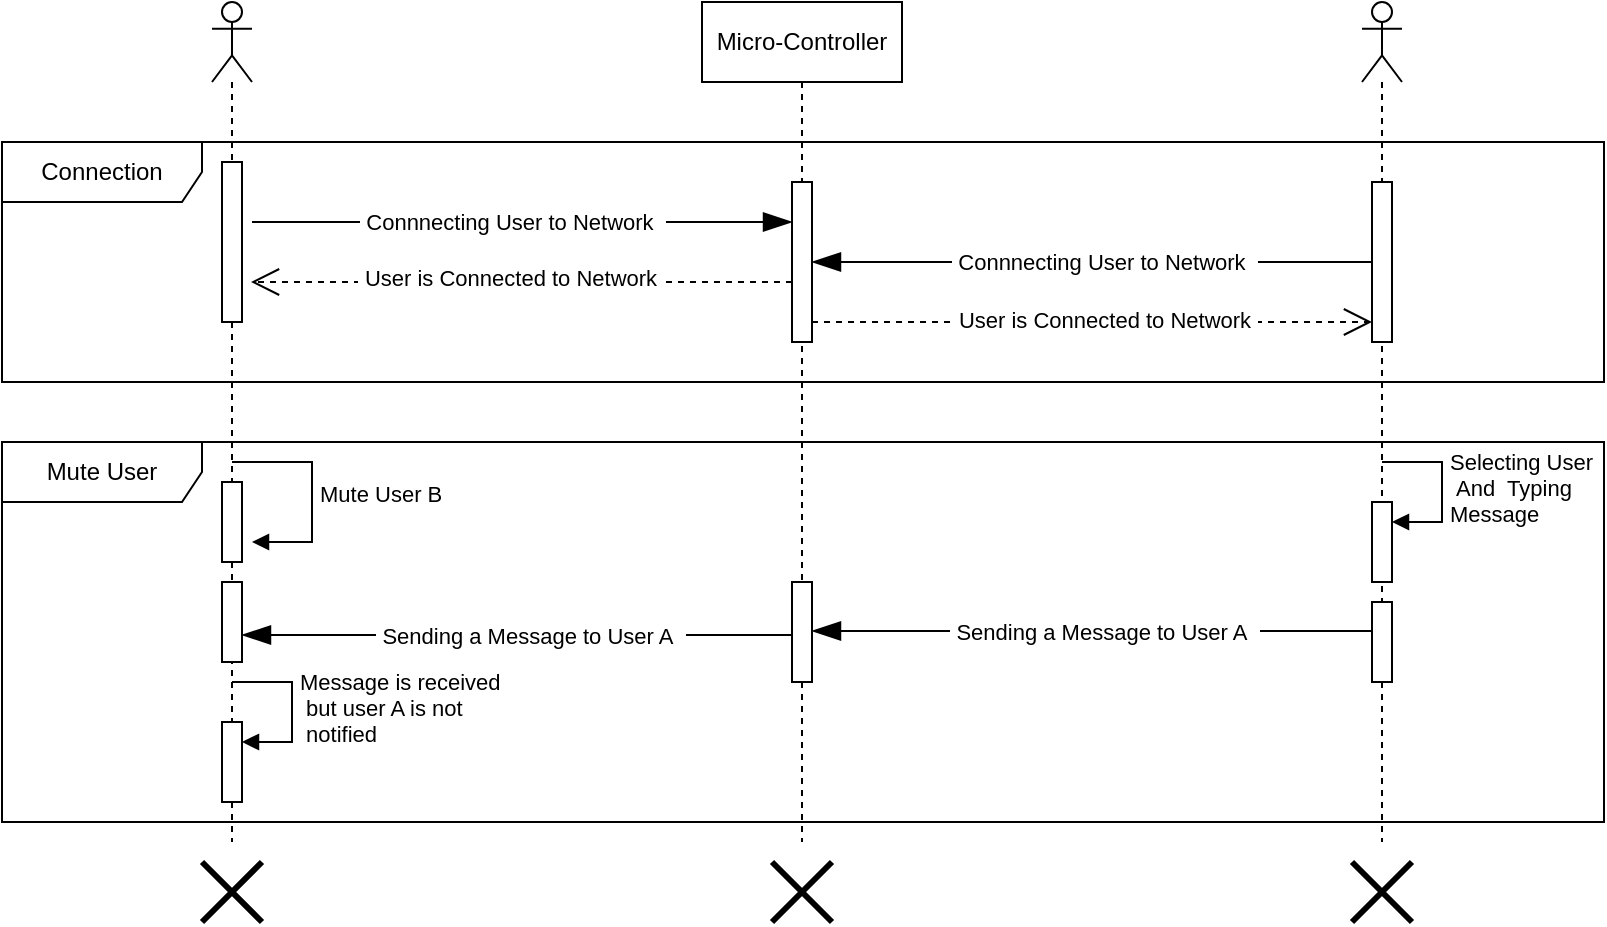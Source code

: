 <mxfile version="22.0.6" type="device">
  <diagram name="Page-1" id="2YBvvXClWsGukQMizWep">
    <mxGraphModel dx="1434" dy="800" grid="1" gridSize="10" guides="1" tooltips="1" connect="1" arrows="1" fold="1" page="1" pageScale="1" pageWidth="850" pageHeight="1100" math="0" shadow="0">
      <root>
        <mxCell id="0" />
        <mxCell id="1" parent="0" />
        <mxCell id="bUbZ-e89j6tAC8CVxlZ--16" value="Micro-Controller" style="shape=umlLifeline;perimeter=lifelinePerimeter;whiteSpace=wrap;html=1;container=1;dropTarget=0;collapsible=0;recursiveResize=0;outlineConnect=0;portConstraint=eastwest;newEdgeStyle={&quot;edgeStyle&quot;:&quot;elbowEdgeStyle&quot;,&quot;elbow&quot;:&quot;vertical&quot;,&quot;curved&quot;:0,&quot;rounded&quot;:0};" parent="1" vertex="1">
          <mxGeometry x="375" y="80" width="100" height="420" as="geometry" />
        </mxCell>
        <mxCell id="bUbZ-e89j6tAC8CVxlZ--27" value="" style="shape=umlLifeline;perimeter=lifelinePerimeter;whiteSpace=wrap;html=1;container=1;dropTarget=0;collapsible=0;recursiveResize=0;outlineConnect=0;portConstraint=eastwest;newEdgeStyle={&quot;curved&quot;:0,&quot;rounded&quot;:0};participant=umlActor;" parent="1" vertex="1">
          <mxGeometry x="130" y="80" width="20" height="420" as="geometry" />
        </mxCell>
        <mxCell id="0u1kKGDJF54m8RZjEG2Y-16" value="" style="html=1;points=[[0,0,0,0,5],[0,1,0,0,-5],[1,0,0,0,5],[1,1,0,0,-5]];perimeter=orthogonalPerimeter;outlineConnect=0;targetShapes=umlLifeline;portConstraint=eastwest;newEdgeStyle={&quot;curved&quot;:0,&quot;rounded&quot;:0};" parent="bUbZ-e89j6tAC8CVxlZ--27" vertex="1">
          <mxGeometry x="5" y="80" width="10" height="80" as="geometry" />
        </mxCell>
        <mxCell id="0u1kKGDJF54m8RZjEG2Y-50" value="" style="html=1;points=[[0,0,0,0,5],[0,1,0,0,-5],[1,0,0,0,5],[1,1,0,0,-5]];perimeter=orthogonalPerimeter;outlineConnect=0;targetShapes=umlLifeline;portConstraint=eastwest;newEdgeStyle={&quot;curved&quot;:0,&quot;rounded&quot;:0};" parent="bUbZ-e89j6tAC8CVxlZ--27" vertex="1">
          <mxGeometry x="5" y="240" width="10" height="40" as="geometry" />
        </mxCell>
        <mxCell id="Ur5XrVrVseQt80Zj_p8K-10" value="" style="html=1;points=[[0,0,0,0,5],[0,1,0,0,-5],[1,0,0,0,5],[1,1,0,0,-5]];perimeter=orthogonalPerimeter;outlineConnect=0;targetShapes=umlLifeline;portConstraint=eastwest;newEdgeStyle={&quot;curved&quot;:0,&quot;rounded&quot;:0};" parent="bUbZ-e89j6tAC8CVxlZ--27" vertex="1">
          <mxGeometry x="5" y="290" width="10" height="40" as="geometry" />
        </mxCell>
        <mxCell id="r_34pcVhkc14kYknheby-22" value="" style="html=1;points=[[0,0,0,0,5],[0,1,0,0,-5],[1,0,0,0,5],[1,1,0,0,-5]];perimeter=orthogonalPerimeter;outlineConnect=0;targetShapes=umlLifeline;portConstraint=eastwest;newEdgeStyle={&quot;curved&quot;:0,&quot;rounded&quot;:0};" vertex="1" parent="bUbZ-e89j6tAC8CVxlZ--27">
          <mxGeometry x="5" y="360" width="10" height="40" as="geometry" />
        </mxCell>
        <mxCell id="r_34pcVhkc14kYknheby-23" value="Message is received&lt;br&gt;&amp;nbsp;but user A is not&lt;br&gt;&amp;nbsp;notified&amp;nbsp;" style="html=1;align=left;spacingLeft=2;endArrow=block;rounded=0;edgeStyle=orthogonalEdgeStyle;curved=0;rounded=0;" edge="1" target="r_34pcVhkc14kYknheby-22" parent="bUbZ-e89j6tAC8CVxlZ--27">
          <mxGeometry relative="1" as="geometry">
            <mxPoint x="10" y="340" as="sourcePoint" />
            <Array as="points">
              <mxPoint x="40" y="370" />
            </Array>
          </mxGeometry>
        </mxCell>
        <mxCell id="bUbZ-e89j6tAC8CVxlZ--50" value="" style="shape=umlDestroy;whiteSpace=wrap;html=1;strokeWidth=3;targetShapes=umlLifeline;" parent="1" vertex="1">
          <mxGeometry x="125" y="510" width="30" height="30" as="geometry" />
        </mxCell>
        <mxCell id="bUbZ-e89j6tAC8CVxlZ--52" value="" style="shape=umlDestroy;whiteSpace=wrap;html=1;strokeWidth=3;targetShapes=umlLifeline;" parent="1" vertex="1">
          <mxGeometry x="410" y="510" width="30" height="30" as="geometry" />
        </mxCell>
        <mxCell id="Ke5L-bLkSkWgQZBR-M11-30" value="" style="shape=umlLifeline;perimeter=lifelinePerimeter;whiteSpace=wrap;html=1;container=1;dropTarget=0;collapsible=0;recursiveResize=0;outlineConnect=0;portConstraint=eastwest;newEdgeStyle={&quot;curved&quot;:0,&quot;rounded&quot;:0};participant=umlActor;" parent="1" vertex="1">
          <mxGeometry x="705" y="80" width="20" height="420" as="geometry" />
        </mxCell>
        <mxCell id="0u1kKGDJF54m8RZjEG2Y-21" value="" style="html=1;points=[[0,0,0,0,5],[0,1,0,0,-5],[1,0,0,0,5],[1,1,0,0,-5]];perimeter=orthogonalPerimeter;outlineConnect=0;targetShapes=umlLifeline;portConstraint=eastwest;newEdgeStyle={&quot;curved&quot;:0,&quot;rounded&quot;:0};" parent="Ke5L-bLkSkWgQZBR-M11-30" vertex="1">
          <mxGeometry x="5" y="90" width="10" height="80" as="geometry" />
        </mxCell>
        <mxCell id="0u1kKGDJF54m8RZjEG2Y-66" value="" style="html=1;points=[[0,0,0,0,5],[0,1,0,0,-5],[1,0,0,0,5],[1,1,0,0,-5]];perimeter=orthogonalPerimeter;outlineConnect=0;targetShapes=umlLifeline;portConstraint=eastwest;newEdgeStyle={&quot;curved&quot;:0,&quot;rounded&quot;:0};" parent="Ke5L-bLkSkWgQZBR-M11-30" vertex="1">
          <mxGeometry x="5" y="300" width="10" height="40" as="geometry" />
        </mxCell>
        <mxCell id="r_34pcVhkc14kYknheby-28" value="" style="html=1;points=[[0,0,0,0,5],[0,1,0,0,-5],[1,0,0,0,5],[1,1,0,0,-5]];perimeter=orthogonalPerimeter;outlineConnect=0;targetShapes=umlLifeline;portConstraint=eastwest;newEdgeStyle={&quot;curved&quot;:0,&quot;rounded&quot;:0};" vertex="1" parent="Ke5L-bLkSkWgQZBR-M11-30">
          <mxGeometry x="5" y="250" width="10" height="40" as="geometry" />
        </mxCell>
        <mxCell id="r_34pcVhkc14kYknheby-29" value="Selecting User&lt;br&gt;&amp;nbsp;And&amp;nbsp; Typing&amp;nbsp;&lt;br&gt;Message" style="html=1;align=left;spacingLeft=2;endArrow=block;rounded=0;edgeStyle=orthogonalEdgeStyle;curved=0;rounded=0;" edge="1" target="r_34pcVhkc14kYknheby-28" parent="Ke5L-bLkSkWgQZBR-M11-30">
          <mxGeometry relative="1" as="geometry">
            <mxPoint x="10" y="230" as="sourcePoint" />
            <Array as="points">
              <mxPoint x="40" y="260" />
            </Array>
          </mxGeometry>
        </mxCell>
        <mxCell id="Ke5L-bLkSkWgQZBR-M11-32" value="" style="shape=umlDestroy;whiteSpace=wrap;html=1;strokeWidth=3;targetShapes=umlLifeline;" parent="1" vertex="1">
          <mxGeometry x="700" y="510" width="30" height="30" as="geometry" />
        </mxCell>
        <mxCell id="Ke5L-bLkSkWgQZBR-M11-58" value="Connection" style="shape=umlFrame;whiteSpace=wrap;html=1;pointerEvents=0;width=100;height=30;" parent="1" vertex="1">
          <mxGeometry x="25" y="150" width="801" height="120" as="geometry" />
        </mxCell>
        <mxCell id="0u1kKGDJF54m8RZjEG2Y-17" value="" style="html=1;points=[[0,0,0,0,5],[0,1,0,0,-5],[1,0,0,0,5],[1,1,0,0,-5]];perimeter=orthogonalPerimeter;outlineConnect=0;targetShapes=umlLifeline;portConstraint=eastwest;newEdgeStyle={&quot;curved&quot;:0,&quot;rounded&quot;:0};" parent="1" vertex="1">
          <mxGeometry x="420" y="170" width="10" height="80" as="geometry" />
        </mxCell>
        <mxCell id="0u1kKGDJF54m8RZjEG2Y-19" value="" style="endArrow=blockThin;endFill=1;endSize=12;html=1;rounded=0;" parent="1" edge="1">
          <mxGeometry width="160" relative="1" as="geometry">
            <mxPoint x="150" y="190" as="sourcePoint" />
            <mxPoint x="420" y="190" as="targetPoint" />
          </mxGeometry>
        </mxCell>
        <mxCell id="0u1kKGDJF54m8RZjEG2Y-27" value="&amp;nbsp;Connnecting User to Network&amp;nbsp;&amp;nbsp;" style="edgeLabel;html=1;align=center;verticalAlign=middle;resizable=0;points=[];" parent="0u1kKGDJF54m8RZjEG2Y-19" vertex="1" connectable="0">
          <mxGeometry x="-0.037" y="-3" relative="1" as="geometry">
            <mxPoint y="-3" as="offset" />
          </mxGeometry>
        </mxCell>
        <mxCell id="0u1kKGDJF54m8RZjEG2Y-23" value="" style="endArrow=blockThin;endFill=1;endSize=12;html=1;rounded=0;" parent="1" source="0u1kKGDJF54m8RZjEG2Y-21" target="0u1kKGDJF54m8RZjEG2Y-17" edge="1">
          <mxGeometry width="160" relative="1" as="geometry">
            <mxPoint x="340" y="510" as="sourcePoint" />
            <mxPoint x="500" y="510" as="targetPoint" />
          </mxGeometry>
        </mxCell>
        <mxCell id="0u1kKGDJF54m8RZjEG2Y-28" value="&amp;nbsp;Connnecting User to Network&amp;nbsp;&amp;nbsp;" style="edgeLabel;html=1;align=center;verticalAlign=middle;resizable=0;points=[];" parent="0u1kKGDJF54m8RZjEG2Y-23" vertex="1" connectable="0">
          <mxGeometry x="-0.007" y="-3" relative="1" as="geometry">
            <mxPoint x="5" y="3" as="offset" />
          </mxGeometry>
        </mxCell>
        <mxCell id="0u1kKGDJF54m8RZjEG2Y-24" value="" style="endArrow=open;dashed=1;endFill=0;endSize=12;html=1;rounded=0;" parent="1" target="0u1kKGDJF54m8RZjEG2Y-21" edge="1">
          <mxGeometry width="160" relative="1" as="geometry">
            <mxPoint x="430" y="240" as="sourcePoint" />
            <mxPoint x="590" y="240" as="targetPoint" />
          </mxGeometry>
        </mxCell>
        <mxCell id="0u1kKGDJF54m8RZjEG2Y-32" value="&amp;nbsp;User is Connected to Network&amp;nbsp;" style="edgeLabel;html=1;align=center;verticalAlign=middle;resizable=0;points=[];" parent="0u1kKGDJF54m8RZjEG2Y-24" vertex="1" connectable="0">
          <mxGeometry x="0.043" y="-2" relative="1" as="geometry">
            <mxPoint y="-3" as="offset" />
          </mxGeometry>
        </mxCell>
        <mxCell id="0u1kKGDJF54m8RZjEG2Y-34" value="" style="endArrow=open;dashed=1;endFill=0;endSize=12;html=1;rounded=0;startArrow=none;startFill=0;" parent="1" edge="1">
          <mxGeometry width="160" relative="1" as="geometry">
            <mxPoint x="420" y="220" as="sourcePoint" />
            <mxPoint x="149.5" y="220" as="targetPoint" />
            <Array as="points">
              <mxPoint x="310" y="220" />
            </Array>
          </mxGeometry>
        </mxCell>
        <mxCell id="0u1kKGDJF54m8RZjEG2Y-35" value="&amp;nbsp;User is Connected to Network&amp;nbsp;" style="edgeLabel;html=1;align=center;verticalAlign=middle;resizable=0;points=[];" parent="0u1kKGDJF54m8RZjEG2Y-34" vertex="1" connectable="0">
          <mxGeometry x="0.043" y="-2" relative="1" as="geometry">
            <mxPoint as="offset" />
          </mxGeometry>
        </mxCell>
        <mxCell id="0u1kKGDJF54m8RZjEG2Y-71" value="Mute User" style="shape=umlFrame;whiteSpace=wrap;html=1;pointerEvents=0;width=100;height=30;" parent="1" vertex="1">
          <mxGeometry x="25" y="300" width="801" height="190" as="geometry" />
        </mxCell>
        <mxCell id="Ur5XrVrVseQt80Zj_p8K-11" value="Mute User B" style="html=1;align=left;spacingLeft=2;endArrow=block;rounded=0;edgeStyle=orthogonalEdgeStyle;curved=0;rounded=0;" parent="1" edge="1" source="bUbZ-e89j6tAC8CVxlZ--27">
          <mxGeometry x="0.012" relative="1" as="geometry">
            <mxPoint x="150" y="380" as="sourcePoint" />
            <Array as="points">
              <mxPoint x="180" y="310" />
              <mxPoint x="180" y="350" />
            </Array>
            <mxPoint as="offset" />
            <mxPoint x="150" y="350" as="targetPoint" />
          </mxGeometry>
        </mxCell>
        <mxCell id="r_34pcVhkc14kYknheby-7" value="" style="endArrow=blockThin;endFill=1;endSize=12;html=1;rounded=0;" edge="1" parent="1">
          <mxGeometry width="160" relative="1" as="geometry">
            <mxPoint x="710" y="394.5" as="sourcePoint" />
            <mxPoint x="430" y="394.5" as="targetPoint" />
          </mxGeometry>
        </mxCell>
        <mxCell id="r_34pcVhkc14kYknheby-8" value="&amp;nbsp;Sending a Message to User A&amp;nbsp;&amp;nbsp;" style="edgeLabel;html=1;align=center;verticalAlign=middle;resizable=0;points=[];" vertex="1" connectable="0" parent="r_34pcVhkc14kYknheby-7">
          <mxGeometry x="-0.007" y="-3" relative="1" as="geometry">
            <mxPoint x="5" y="3" as="offset" />
          </mxGeometry>
        </mxCell>
        <mxCell id="r_34pcVhkc14kYknheby-10" value="" style="endArrow=blockThin;endFill=1;endSize=12;html=1;rounded=0;" edge="1" parent="1">
          <mxGeometry width="160" relative="1" as="geometry">
            <mxPoint x="420" y="396.5" as="sourcePoint" />
            <mxPoint x="145" y="396.5" as="targetPoint" />
          </mxGeometry>
        </mxCell>
        <mxCell id="r_34pcVhkc14kYknheby-11" value="&amp;nbsp;Sending a Message to User A&amp;nbsp;&amp;nbsp;" style="edgeLabel;html=1;align=center;verticalAlign=middle;resizable=0;points=[];" vertex="1" connectable="0" parent="r_34pcVhkc14kYknheby-10">
          <mxGeometry x="-0.007" y="-3" relative="1" as="geometry">
            <mxPoint x="5" y="3" as="offset" />
          </mxGeometry>
        </mxCell>
        <mxCell id="0u1kKGDJF54m8RZjEG2Y-54" value="" style="html=1;points=[[0,0,0,0,5],[0,1,0,0,-5],[1,0,0,0,5],[1,1,0,0,-5]];perimeter=orthogonalPerimeter;outlineConnect=0;targetShapes=umlLifeline;portConstraint=eastwest;newEdgeStyle={&quot;curved&quot;:0,&quot;rounded&quot;:0};" parent="1" vertex="1">
          <mxGeometry x="420" y="370" width="10" height="50" as="geometry" />
        </mxCell>
      </root>
    </mxGraphModel>
  </diagram>
</mxfile>
